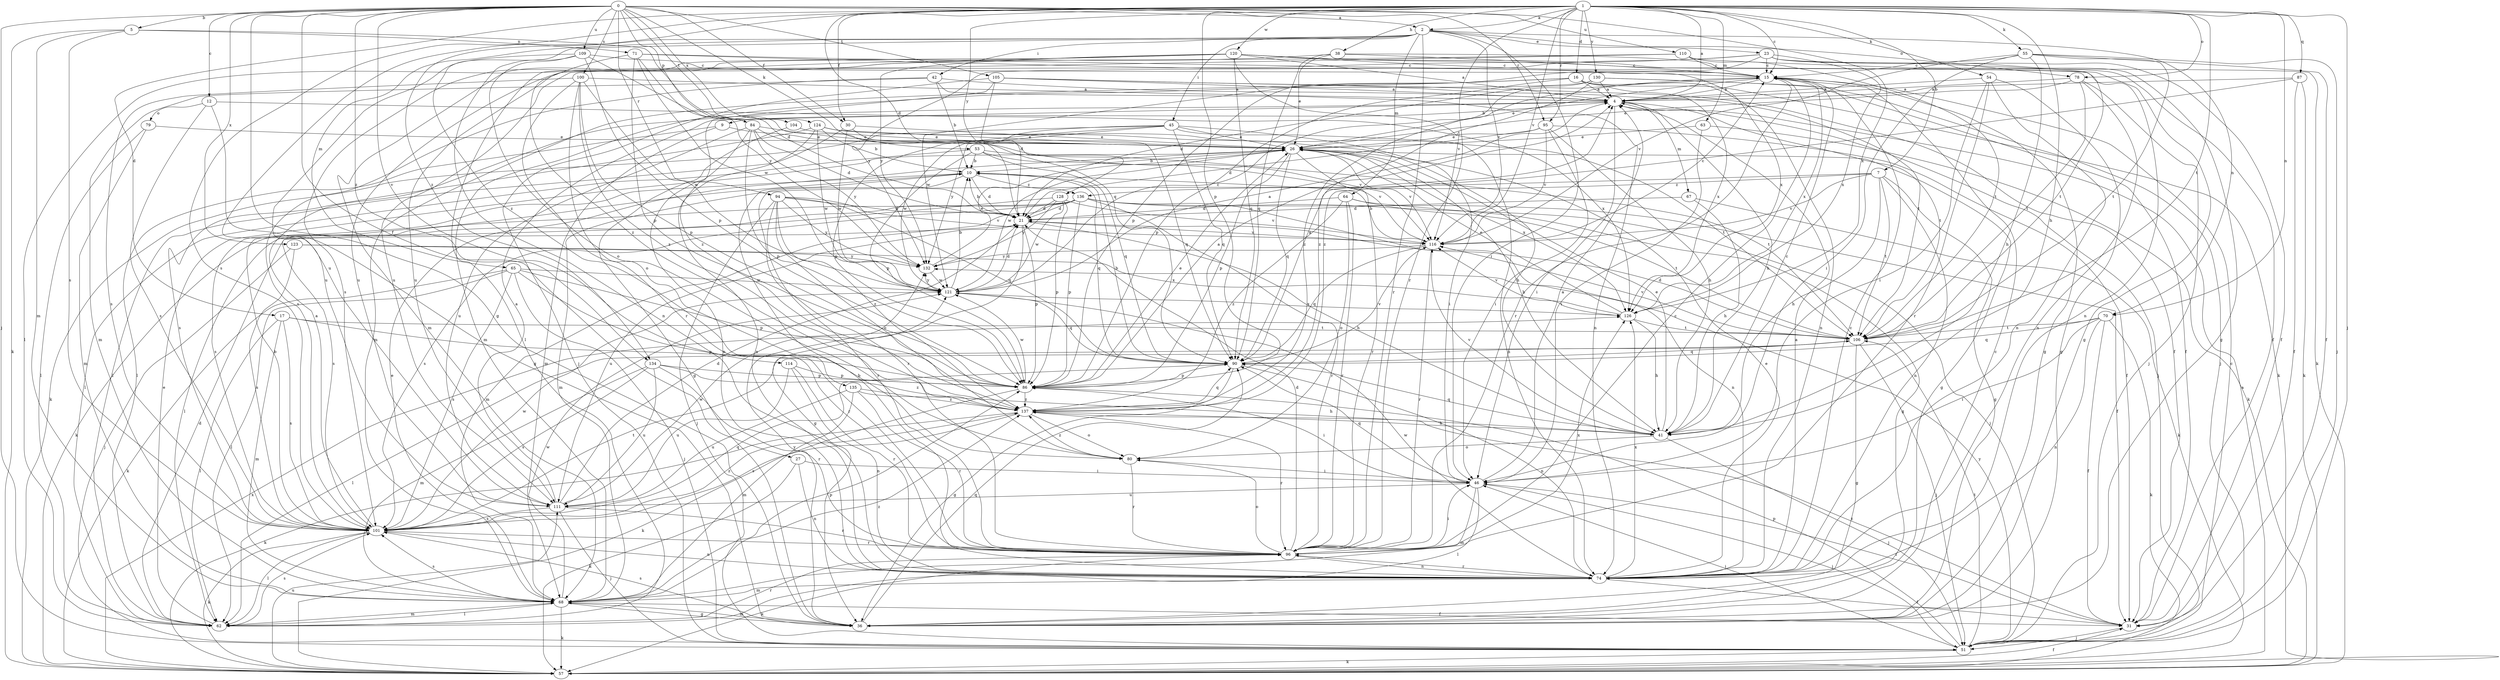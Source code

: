strict digraph  {
0;
1;
2;
4;
5;
7;
9;
10;
12;
15;
16;
17;
21;
23;
26;
27;
30;
31;
36;
38;
41;
42;
45;
46;
51;
53;
54;
55;
57;
62;
63;
64;
65;
67;
68;
70;
71;
74;
78;
79;
80;
84;
86;
87;
90;
94;
95;
96;
100;
101;
104;
105;
106;
109;
110;
111;
114;
116;
120;
121;
123;
124;
126;
128;
130;
132;
134;
135;
136;
137;
0 -> 2  [label=a];
0 -> 5  [label=b];
0 -> 12  [label=c];
0 -> 27  [label=f];
0 -> 30  [label=f];
0 -> 36  [label=g];
0 -> 51  [label=j];
0 -> 53  [label=k];
0 -> 84  [label=p];
0 -> 94  [label=r];
0 -> 95  [label=r];
0 -> 100  [label=s];
0 -> 104  [label=t];
0 -> 105  [label=t];
0 -> 109  [label=u];
0 -> 110  [label=u];
0 -> 114  [label=v];
0 -> 123  [label=x];
0 -> 124  [label=x];
0 -> 126  [label=x];
0 -> 134  [label=z];
1 -> 2  [label=a];
1 -> 4  [label=a];
1 -> 7  [label=b];
1 -> 15  [label=c];
1 -> 16  [label=d];
1 -> 17  [label=d];
1 -> 21  [label=d];
1 -> 30  [label=f];
1 -> 38  [label=h];
1 -> 41  [label=h];
1 -> 51  [label=j];
1 -> 54  [label=k];
1 -> 55  [label=k];
1 -> 63  [label=m];
1 -> 70  [label=n];
1 -> 78  [label=o];
1 -> 86  [label=p];
1 -> 87  [label=q];
1 -> 95  [label=r];
1 -> 96  [label=r];
1 -> 101  [label=s];
1 -> 106  [label=t];
1 -> 116  [label=v];
1 -> 120  [label=w];
1 -> 128  [label=y];
1 -> 130  [label=y];
1 -> 134  [label=z];
2 -> 23  [label=e];
2 -> 42  [label=i];
2 -> 45  [label=i];
2 -> 46  [label=i];
2 -> 64  [label=m];
2 -> 65  [label=m];
2 -> 70  [label=n];
2 -> 78  [label=o];
2 -> 96  [label=r];
2 -> 111  [label=u];
2 -> 116  [label=v];
2 -> 135  [label=z];
4 -> 9  [label=b];
4 -> 41  [label=h];
4 -> 46  [label=i];
4 -> 51  [label=j];
4 -> 67  [label=m];
4 -> 106  [label=t];
5 -> 57  [label=k];
5 -> 68  [label=m];
5 -> 71  [label=n];
5 -> 90  [label=q];
5 -> 101  [label=s];
7 -> 36  [label=g];
7 -> 41  [label=h];
7 -> 68  [label=m];
7 -> 74  [label=n];
7 -> 106  [label=t];
7 -> 116  [label=v];
7 -> 136  [label=z];
9 -> 26  [label=e];
9 -> 62  [label=l];
9 -> 68  [label=m];
10 -> 21  [label=d];
10 -> 90  [label=q];
10 -> 96  [label=r];
10 -> 101  [label=s];
10 -> 136  [label=z];
12 -> 36  [label=g];
12 -> 79  [label=o];
12 -> 101  [label=s];
12 -> 126  [label=x];
15 -> 4  [label=a];
15 -> 26  [label=e];
15 -> 36  [label=g];
15 -> 96  [label=r];
15 -> 126  [label=x];
15 -> 137  [label=z];
16 -> 4  [label=a];
16 -> 57  [label=k];
16 -> 68  [label=m];
16 -> 74  [label=n];
16 -> 86  [label=p];
16 -> 121  [label=w];
16 -> 126  [label=x];
17 -> 62  [label=l];
17 -> 68  [label=m];
17 -> 86  [label=p];
17 -> 101  [label=s];
17 -> 106  [label=t];
21 -> 10  [label=b];
21 -> 36  [label=g];
21 -> 41  [label=h];
21 -> 86  [label=p];
21 -> 111  [label=u];
21 -> 116  [label=v];
23 -> 15  [label=c];
23 -> 31  [label=f];
23 -> 36  [label=g];
23 -> 86  [label=p];
23 -> 106  [label=t];
23 -> 111  [label=u];
23 -> 126  [label=x];
23 -> 132  [label=y];
26 -> 10  [label=b];
26 -> 36  [label=g];
26 -> 41  [label=h];
26 -> 86  [label=p];
26 -> 90  [label=q];
26 -> 96  [label=r];
26 -> 116  [label=v];
26 -> 121  [label=w];
26 -> 126  [label=x];
27 -> 46  [label=i];
27 -> 57  [label=k];
27 -> 74  [label=n];
30 -> 26  [label=e];
30 -> 62  [label=l];
30 -> 90  [label=q];
30 -> 121  [label=w];
31 -> 46  [label=i];
31 -> 51  [label=j];
31 -> 137  [label=z];
36 -> 15  [label=c];
36 -> 68  [label=m];
36 -> 90  [label=q];
36 -> 101  [label=s];
36 -> 132  [label=y];
38 -> 15  [label=c];
38 -> 26  [label=e];
38 -> 57  [label=k];
38 -> 90  [label=q];
38 -> 111  [label=u];
41 -> 15  [label=c];
41 -> 26  [label=e];
41 -> 51  [label=j];
41 -> 80  [label=o];
41 -> 90  [label=q];
41 -> 116  [label=v];
42 -> 4  [label=a];
42 -> 10  [label=b];
42 -> 68  [label=m];
42 -> 74  [label=n];
42 -> 101  [label=s];
45 -> 26  [label=e];
45 -> 46  [label=i];
45 -> 57  [label=k];
45 -> 74  [label=n];
45 -> 86  [label=p];
45 -> 90  [label=q];
45 -> 121  [label=w];
45 -> 132  [label=y];
46 -> 4  [label=a];
46 -> 51  [label=j];
46 -> 62  [label=l];
46 -> 68  [label=m];
46 -> 90  [label=q];
46 -> 111  [label=u];
51 -> 15  [label=c];
51 -> 46  [label=i];
51 -> 57  [label=k];
51 -> 86  [label=p];
51 -> 106  [label=t];
51 -> 132  [label=y];
53 -> 10  [label=b];
53 -> 62  [label=l];
53 -> 86  [label=p];
53 -> 90  [label=q];
53 -> 106  [label=t];
53 -> 116  [label=v];
54 -> 4  [label=a];
54 -> 36  [label=g];
54 -> 46  [label=i];
54 -> 74  [label=n];
54 -> 96  [label=r];
55 -> 15  [label=c];
55 -> 31  [label=f];
55 -> 41  [label=h];
55 -> 46  [label=i];
55 -> 51  [label=j];
55 -> 106  [label=t];
55 -> 116  [label=v];
57 -> 4  [label=a];
57 -> 31  [label=f];
57 -> 111  [label=u];
57 -> 126  [label=x];
62 -> 21  [label=d];
62 -> 26  [label=e];
62 -> 68  [label=m];
62 -> 96  [label=r];
62 -> 101  [label=s];
63 -> 26  [label=e];
63 -> 46  [label=i];
63 -> 57  [label=k];
64 -> 21  [label=d];
64 -> 36  [label=g];
64 -> 80  [label=o];
64 -> 96  [label=r];
64 -> 106  [label=t];
64 -> 137  [label=z];
65 -> 51  [label=j];
65 -> 57  [label=k];
65 -> 62  [label=l];
65 -> 86  [label=p];
65 -> 96  [label=r];
65 -> 101  [label=s];
65 -> 121  [label=w];
67 -> 21  [label=d];
67 -> 41  [label=h];
67 -> 57  [label=k];
68 -> 26  [label=e];
68 -> 31  [label=f];
68 -> 36  [label=g];
68 -> 57  [label=k];
68 -> 62  [label=l];
68 -> 86  [label=p];
68 -> 101  [label=s];
68 -> 121  [label=w];
68 -> 137  [label=z];
70 -> 31  [label=f];
70 -> 46  [label=i];
70 -> 57  [label=k];
70 -> 74  [label=n];
70 -> 90  [label=q];
70 -> 106  [label=t];
71 -> 15  [label=c];
71 -> 86  [label=p];
71 -> 121  [label=w];
71 -> 126  [label=x];
71 -> 132  [label=y];
71 -> 137  [label=z];
74 -> 4  [label=a];
74 -> 10  [label=b];
74 -> 15  [label=c];
74 -> 26  [label=e];
74 -> 31  [label=f];
74 -> 68  [label=m];
74 -> 96  [label=r];
74 -> 121  [label=w];
74 -> 126  [label=x];
78 -> 4  [label=a];
78 -> 26  [label=e];
78 -> 51  [label=j];
78 -> 74  [label=n];
78 -> 106  [label=t];
79 -> 26  [label=e];
79 -> 62  [label=l];
79 -> 68  [label=m];
80 -> 46  [label=i];
80 -> 96  [label=r];
80 -> 137  [label=z];
84 -> 21  [label=d];
84 -> 26  [label=e];
84 -> 74  [label=n];
84 -> 86  [label=p];
84 -> 111  [label=u];
84 -> 116  [label=v];
84 -> 132  [label=y];
86 -> 4  [label=a];
86 -> 26  [label=e];
86 -> 46  [label=i];
86 -> 57  [label=k];
86 -> 121  [label=w];
86 -> 137  [label=z];
87 -> 4  [label=a];
87 -> 31  [label=f];
87 -> 57  [label=k];
87 -> 137  [label=z];
90 -> 4  [label=a];
90 -> 10  [label=b];
90 -> 36  [label=g];
90 -> 74  [label=n];
90 -> 86  [label=p];
90 -> 116  [label=v];
94 -> 21  [label=d];
94 -> 51  [label=j];
94 -> 80  [label=o];
94 -> 90  [label=q];
94 -> 96  [label=r];
94 -> 116  [label=v];
94 -> 132  [label=y];
94 -> 137  [label=z];
95 -> 21  [label=d];
95 -> 26  [label=e];
95 -> 31  [label=f];
95 -> 41  [label=h];
95 -> 46  [label=i];
95 -> 116  [label=v];
96 -> 15  [label=c];
96 -> 21  [label=d];
96 -> 46  [label=i];
96 -> 57  [label=k];
96 -> 74  [label=n];
96 -> 80  [label=o];
96 -> 126  [label=x];
100 -> 4  [label=a];
100 -> 80  [label=o];
100 -> 86  [label=p];
100 -> 96  [label=r];
100 -> 101  [label=s];
100 -> 121  [label=w];
100 -> 137  [label=z];
101 -> 4  [label=a];
101 -> 10  [label=b];
101 -> 57  [label=k];
101 -> 62  [label=l];
101 -> 74  [label=n];
101 -> 90  [label=q];
101 -> 96  [label=r];
101 -> 106  [label=t];
101 -> 121  [label=w];
101 -> 137  [label=z];
104 -> 26  [label=e];
104 -> 36  [label=g];
105 -> 4  [label=a];
105 -> 21  [label=d];
105 -> 31  [label=f];
105 -> 51  [label=j];
105 -> 106  [label=t];
105 -> 137  [label=z];
106 -> 21  [label=d];
106 -> 36  [label=g];
106 -> 51  [label=j];
106 -> 62  [label=l];
106 -> 90  [label=q];
106 -> 116  [label=v];
109 -> 15  [label=c];
109 -> 21  [label=d];
109 -> 74  [label=n];
109 -> 80  [label=o];
109 -> 86  [label=p];
109 -> 111  [label=u];
110 -> 15  [label=c];
110 -> 31  [label=f];
110 -> 62  [label=l];
110 -> 106  [label=t];
110 -> 111  [label=u];
111 -> 4  [label=a];
111 -> 21  [label=d];
111 -> 51  [label=j];
111 -> 96  [label=r];
111 -> 101  [label=s];
111 -> 121  [label=w];
114 -> 74  [label=n];
114 -> 86  [label=p];
114 -> 96  [label=r];
114 -> 111  [label=u];
116 -> 10  [label=b];
116 -> 15  [label=c];
116 -> 90  [label=q];
116 -> 96  [label=r];
116 -> 132  [label=y];
120 -> 4  [label=a];
120 -> 15  [label=c];
120 -> 36  [label=g];
120 -> 62  [label=l];
120 -> 68  [label=m];
120 -> 74  [label=n];
120 -> 90  [label=q];
120 -> 101  [label=s];
120 -> 116  [label=v];
120 -> 132  [label=y];
121 -> 4  [label=a];
121 -> 10  [label=b];
121 -> 15  [label=c];
121 -> 21  [label=d];
121 -> 90  [label=q];
121 -> 126  [label=x];
121 -> 132  [label=y];
123 -> 51  [label=j];
123 -> 101  [label=s];
123 -> 126  [label=x];
123 -> 132  [label=y];
124 -> 10  [label=b];
124 -> 26  [label=e];
124 -> 41  [label=h];
124 -> 74  [label=n];
124 -> 101  [label=s];
124 -> 106  [label=t];
124 -> 121  [label=w];
126 -> 26  [label=e];
126 -> 41  [label=h];
126 -> 106  [label=t];
126 -> 116  [label=v];
128 -> 21  [label=d];
128 -> 86  [label=p];
128 -> 101  [label=s];
128 -> 116  [label=v];
128 -> 121  [label=w];
128 -> 132  [label=y];
130 -> 4  [label=a];
130 -> 21  [label=d];
130 -> 31  [label=f];
130 -> 51  [label=j];
130 -> 68  [label=m];
130 -> 137  [label=z];
132 -> 26  [label=e];
132 -> 121  [label=w];
134 -> 68  [label=m];
134 -> 86  [label=p];
134 -> 96  [label=r];
134 -> 101  [label=s];
134 -> 111  [label=u];
134 -> 137  [label=z];
135 -> 41  [label=h];
135 -> 68  [label=m];
135 -> 96  [label=r];
135 -> 111  [label=u];
135 -> 137  [label=z];
136 -> 21  [label=d];
136 -> 31  [label=f];
136 -> 51  [label=j];
136 -> 57  [label=k];
136 -> 62  [label=l];
136 -> 68  [label=m];
136 -> 74  [label=n];
136 -> 86  [label=p];
136 -> 96  [label=r];
136 -> 101  [label=s];
137 -> 41  [label=h];
137 -> 57  [label=k];
137 -> 80  [label=o];
137 -> 90  [label=q];
137 -> 96  [label=r];
137 -> 101  [label=s];
}
